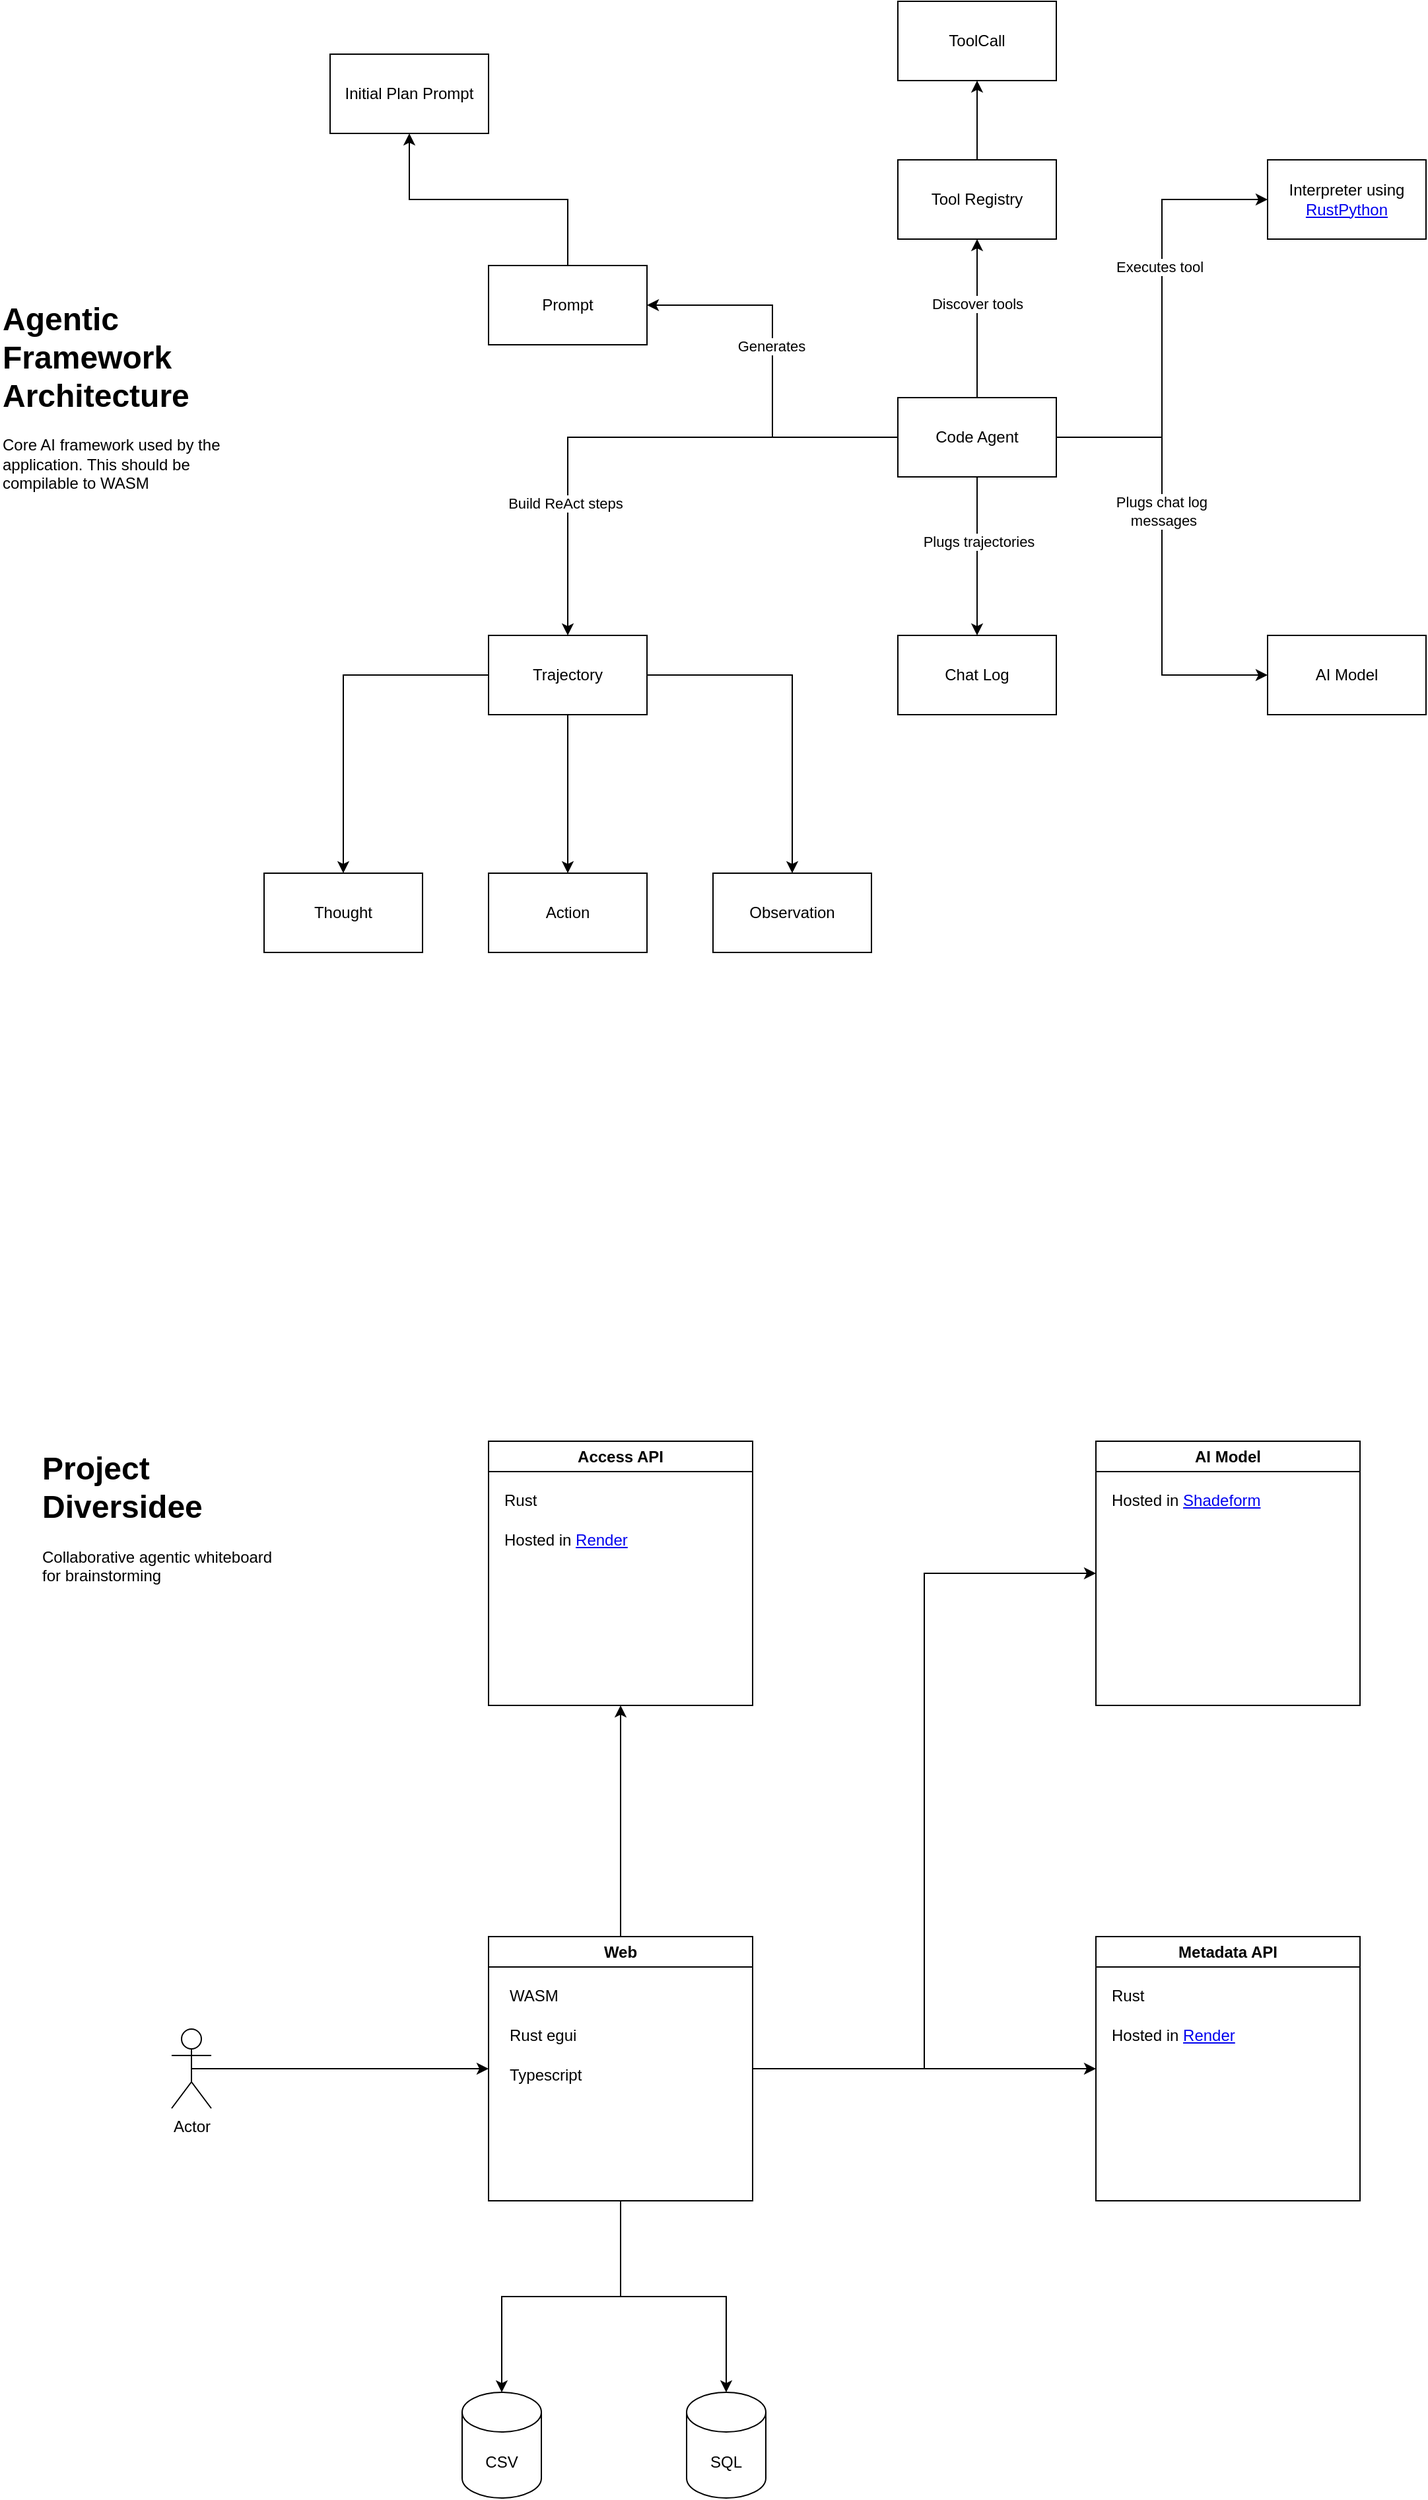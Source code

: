 <mxfile version="26.2.8">
  <diagram name="Page-1" id="1zRJLSlK9O9VwF11buNt">
    <mxGraphModel dx="2042" dy="2995" grid="1" gridSize="10" guides="1" tooltips="1" connect="1" arrows="1" fold="1" page="1" pageScale="1" pageWidth="827" pageHeight="1169" math="0" shadow="0">
      <root>
        <mxCell id="0" />
        <mxCell id="1" parent="0" />
        <mxCell id="L32WXC0NY1erCqeWQL-x-5" value="&lt;h1 style=&quot;margin-top: 0px;&quot;&gt;Project Diversidee&lt;/h1&gt;&lt;div&gt;Collaborative agentic whiteboard for brainstorming&lt;/div&gt;" style="text;html=1;whiteSpace=wrap;overflow=hidden;rounded=0;" parent="1" vertex="1">
          <mxGeometry x="-650" y="-1230" width="180" height="160" as="geometry" />
        </mxCell>
        <mxCell id="4n4uy_Xmut1KvOGuec40-1" style="edgeStyle=orthogonalEdgeStyle;rounded=0;orthogonalLoop=1;jettySize=auto;html=1;exitX=0.5;exitY=0.5;exitDx=0;exitDy=0;exitPerimeter=0;entryX=0;entryY=0.5;entryDx=0;entryDy=0;" parent="1" source="4n4uy_Xmut1KvOGuec40-2" target="4n4uy_Xmut1KvOGuec40-3" edge="1">
          <mxGeometry relative="1" as="geometry" />
        </mxCell>
        <mxCell id="4n4uy_Xmut1KvOGuec40-2" value="Actor" style="shape=umlActor;verticalLabelPosition=bottom;verticalAlign=top;html=1;outlineConnect=0;" parent="1" vertex="1">
          <mxGeometry x="-550" y="-785" width="30" height="60" as="geometry" />
        </mxCell>
        <mxCell id="4n4uy_Xmut1KvOGuec40-11" style="edgeStyle=orthogonalEdgeStyle;rounded=0;orthogonalLoop=1;jettySize=auto;html=1;entryX=0;entryY=0.5;entryDx=0;entryDy=0;" parent="1" source="4n4uy_Xmut1KvOGuec40-3" target="4n4uy_Xmut1KvOGuec40-7" edge="1">
          <mxGeometry relative="1" as="geometry" />
        </mxCell>
        <mxCell id="4n4uy_Xmut1KvOGuec40-15" style="edgeStyle=orthogonalEdgeStyle;rounded=0;orthogonalLoop=1;jettySize=auto;html=1;entryX=0;entryY=0.5;entryDx=0;entryDy=0;" parent="1" source="4n4uy_Xmut1KvOGuec40-3" target="4n4uy_Xmut1KvOGuec40-12" edge="1">
          <mxGeometry relative="1" as="geometry" />
        </mxCell>
        <mxCell id="4n4uy_Xmut1KvOGuec40-19" style="edgeStyle=orthogonalEdgeStyle;rounded=0;orthogonalLoop=1;jettySize=auto;html=1;entryX=0.5;entryY=1;entryDx=0;entryDy=0;" parent="1" source="4n4uy_Xmut1KvOGuec40-3" target="4n4uy_Xmut1KvOGuec40-16" edge="1">
          <mxGeometry relative="1" as="geometry" />
        </mxCell>
        <mxCell id="4n4uy_Xmut1KvOGuec40-27" style="edgeStyle=orthogonalEdgeStyle;rounded=0;orthogonalLoop=1;jettySize=auto;html=1;" parent="1" source="4n4uy_Xmut1KvOGuec40-3" target="4n4uy_Xmut1KvOGuec40-24" edge="1">
          <mxGeometry relative="1" as="geometry" />
        </mxCell>
        <mxCell id="4n4uy_Xmut1KvOGuec40-3" value="Web" style="swimlane;whiteSpace=wrap;html=1;startSize=23;" parent="1" vertex="1">
          <mxGeometry x="-310" y="-855" width="200" height="200" as="geometry" />
        </mxCell>
        <mxCell id="4n4uy_Xmut1KvOGuec40-4" value="WASM" style="text;strokeColor=none;fillColor=none;align=left;verticalAlign=middle;spacingLeft=4;spacingRight=4;overflow=hidden;points=[[0,0.5],[1,0.5]];portConstraint=eastwest;rotatable=0;whiteSpace=wrap;html=1;" parent="4n4uy_Xmut1KvOGuec40-3" vertex="1">
          <mxGeometry x="10" y="30" width="80" height="30" as="geometry" />
        </mxCell>
        <mxCell id="4n4uy_Xmut1KvOGuec40-5" value="Rust egui" style="text;strokeColor=none;fillColor=none;align=left;verticalAlign=middle;spacingLeft=4;spacingRight=4;overflow=hidden;points=[[0,0.5],[1,0.5]];portConstraint=eastwest;rotatable=0;whiteSpace=wrap;html=1;" parent="4n4uy_Xmut1KvOGuec40-3" vertex="1">
          <mxGeometry x="10" y="60" width="80" height="30" as="geometry" />
        </mxCell>
        <mxCell id="4n4uy_Xmut1KvOGuec40-6" value="Typescript" style="text;strokeColor=none;fillColor=none;align=left;verticalAlign=middle;spacingLeft=4;spacingRight=4;overflow=hidden;points=[[0,0.5],[1,0.5]];portConstraint=eastwest;rotatable=0;whiteSpace=wrap;html=1;" parent="4n4uy_Xmut1KvOGuec40-3" vertex="1">
          <mxGeometry x="10" y="90" width="80" height="30" as="geometry" />
        </mxCell>
        <mxCell id="4n4uy_Xmut1KvOGuec40-7" value="Metadata API" style="swimlane;whiteSpace=wrap;html=1;" parent="1" vertex="1">
          <mxGeometry x="150" y="-855" width="200" height="200" as="geometry" />
        </mxCell>
        <mxCell id="4n4uy_Xmut1KvOGuec40-8" value="Rust" style="text;html=1;align=left;verticalAlign=middle;whiteSpace=wrap;rounded=0;" parent="4n4uy_Xmut1KvOGuec40-7" vertex="1">
          <mxGeometry x="10" y="30" width="60" height="30" as="geometry" />
        </mxCell>
        <mxCell id="4n4uy_Xmut1KvOGuec40-9" value="Hosted in &lt;a href=&quot;https://render.com/&quot;&gt;Render&lt;/a&gt;" style="text;html=1;align=left;verticalAlign=middle;whiteSpace=wrap;rounded=0;" parent="4n4uy_Xmut1KvOGuec40-7" vertex="1">
          <mxGeometry x="10" y="60" width="130" height="30" as="geometry" />
        </mxCell>
        <mxCell id="4n4uy_Xmut1KvOGuec40-12" value="AI Model" style="swimlane;whiteSpace=wrap;html=1;" parent="1" vertex="1">
          <mxGeometry x="150" y="-1230" width="200" height="200" as="geometry" />
        </mxCell>
        <mxCell id="4n4uy_Xmut1KvOGuec40-14" value="Hosted in &lt;a href=&quot;https://docs.shadeform.ai/getting-started/introduction&quot;&gt;Shadeform&lt;/a&gt;" style="text;html=1;align=left;verticalAlign=middle;whiteSpace=wrap;rounded=0;" parent="4n4uy_Xmut1KvOGuec40-12" vertex="1">
          <mxGeometry x="10" y="30" width="130" height="30" as="geometry" />
        </mxCell>
        <mxCell id="4n4uy_Xmut1KvOGuec40-16" value="Access API" style="swimlane;whiteSpace=wrap;html=1;" parent="1" vertex="1">
          <mxGeometry x="-310" y="-1230" width="200" height="200" as="geometry" />
        </mxCell>
        <mxCell id="4n4uy_Xmut1KvOGuec40-17" value="Rust" style="text;html=1;align=left;verticalAlign=middle;whiteSpace=wrap;rounded=0;" parent="4n4uy_Xmut1KvOGuec40-16" vertex="1">
          <mxGeometry x="10" y="30" width="60" height="30" as="geometry" />
        </mxCell>
        <mxCell id="4n4uy_Xmut1KvOGuec40-18" value="Hosted in &lt;a href=&quot;https://render.com/&quot;&gt;Render&lt;/a&gt;" style="text;html=1;align=left;verticalAlign=middle;whiteSpace=wrap;rounded=0;" parent="4n4uy_Xmut1KvOGuec40-16" vertex="1">
          <mxGeometry x="10" y="60" width="130" height="30" as="geometry" />
        </mxCell>
        <mxCell id="4n4uy_Xmut1KvOGuec40-23" value="CSV" style="shape=cylinder3;whiteSpace=wrap;html=1;boundedLbl=1;backgroundOutline=1;size=15;" parent="1" vertex="1">
          <mxGeometry x="-330" y="-510" width="60" height="80" as="geometry" />
        </mxCell>
        <mxCell id="4n4uy_Xmut1KvOGuec40-24" value="SQL" style="shape=cylinder3;whiteSpace=wrap;html=1;boundedLbl=1;backgroundOutline=1;size=15;" parent="1" vertex="1">
          <mxGeometry x="-160" y="-510" width="60" height="80" as="geometry" />
        </mxCell>
        <mxCell id="4n4uy_Xmut1KvOGuec40-26" style="edgeStyle=orthogonalEdgeStyle;rounded=0;orthogonalLoop=1;jettySize=auto;html=1;entryX=0.5;entryY=0;entryDx=0;entryDy=0;entryPerimeter=0;" parent="1" source="4n4uy_Xmut1KvOGuec40-3" target="4n4uy_Xmut1KvOGuec40-23" edge="1">
          <mxGeometry relative="1" as="geometry" />
        </mxCell>
        <mxCell id="rlKG2ESJXUNig4wM9NV4-2" value="&lt;h1 style=&quot;margin-top: 0px;&quot;&gt;Agentic Framework Architecture&lt;/h1&gt;&lt;p&gt;Core AI framework used by the application. This should be compilable to WASM&lt;/p&gt;" style="text;html=1;whiteSpace=wrap;overflow=hidden;rounded=0;" vertex="1" parent="1">
          <mxGeometry x="-680" y="-2100" width="180" height="160" as="geometry" />
        </mxCell>
        <mxCell id="rlKG2ESJXUNig4wM9NV4-23" style="edgeStyle=orthogonalEdgeStyle;rounded=0;orthogonalLoop=1;jettySize=auto;html=1;entryX=0.5;entryY=1;entryDx=0;entryDy=0;" edge="1" parent="1" source="rlKG2ESJXUNig4wM9NV4-3" target="rlKG2ESJXUNig4wM9NV4-22">
          <mxGeometry relative="1" as="geometry" />
        </mxCell>
        <mxCell id="rlKG2ESJXUNig4wM9NV4-3" value="Prompt" style="rounded=0;whiteSpace=wrap;html=1;" vertex="1" parent="1">
          <mxGeometry x="-310" y="-2120" width="120" height="60" as="geometry" />
        </mxCell>
        <mxCell id="rlKG2ESJXUNig4wM9NV4-16" style="edgeStyle=orthogonalEdgeStyle;rounded=0;orthogonalLoop=1;jettySize=auto;html=1;entryX=0.5;entryY=0;entryDx=0;entryDy=0;" edge="1" parent="1" source="rlKG2ESJXUNig4wM9NV4-4" target="rlKG2ESJXUNig4wM9NV4-5">
          <mxGeometry relative="1" as="geometry" />
        </mxCell>
        <mxCell id="rlKG2ESJXUNig4wM9NV4-17" style="edgeStyle=orthogonalEdgeStyle;rounded=0;orthogonalLoop=1;jettySize=auto;html=1;entryX=0.5;entryY=0;entryDx=0;entryDy=0;" edge="1" parent="1" source="rlKG2ESJXUNig4wM9NV4-4" target="rlKG2ESJXUNig4wM9NV4-6">
          <mxGeometry relative="1" as="geometry" />
        </mxCell>
        <mxCell id="rlKG2ESJXUNig4wM9NV4-18" style="edgeStyle=orthogonalEdgeStyle;rounded=0;orthogonalLoop=1;jettySize=auto;html=1;" edge="1" parent="1" source="rlKG2ESJXUNig4wM9NV4-4" target="rlKG2ESJXUNig4wM9NV4-7">
          <mxGeometry relative="1" as="geometry" />
        </mxCell>
        <mxCell id="rlKG2ESJXUNig4wM9NV4-4" value="Trajectory" style="rounded=0;whiteSpace=wrap;html=1;" vertex="1" parent="1">
          <mxGeometry x="-310" y="-1840" width="120" height="60" as="geometry" />
        </mxCell>
        <mxCell id="rlKG2ESJXUNig4wM9NV4-5" value="Thought" style="rounded=0;whiteSpace=wrap;html=1;" vertex="1" parent="1">
          <mxGeometry x="-480" y="-1660" width="120" height="60" as="geometry" />
        </mxCell>
        <mxCell id="rlKG2ESJXUNig4wM9NV4-6" value="Action" style="rounded=0;whiteSpace=wrap;html=1;" vertex="1" parent="1">
          <mxGeometry x="-310" y="-1660" width="120" height="60" as="geometry" />
        </mxCell>
        <mxCell id="rlKG2ESJXUNig4wM9NV4-7" value="Observation" style="rounded=0;whiteSpace=wrap;html=1;" vertex="1" parent="1">
          <mxGeometry x="-140" y="-1660" width="120" height="60" as="geometry" />
        </mxCell>
        <mxCell id="rlKG2ESJXUNig4wM9NV4-8" value="Chat Log" style="rounded=0;whiteSpace=wrap;html=1;" vertex="1" parent="1">
          <mxGeometry y="-1840" width="120" height="60" as="geometry" />
        </mxCell>
        <mxCell id="rlKG2ESJXUNig4wM9NV4-9" value="AI Model" style="rounded=0;whiteSpace=wrap;html=1;" vertex="1" parent="1">
          <mxGeometry x="280" y="-1840" width="120" height="60" as="geometry" />
        </mxCell>
        <mxCell id="rlKG2ESJXUNig4wM9NV4-11" style="edgeStyle=orthogonalEdgeStyle;rounded=0;orthogonalLoop=1;jettySize=auto;html=1;entryX=0;entryY=0.5;entryDx=0;entryDy=0;" edge="1" parent="1" source="rlKG2ESJXUNig4wM9NV4-10" target="rlKG2ESJXUNig4wM9NV4-9">
          <mxGeometry relative="1" as="geometry" />
        </mxCell>
        <mxCell id="rlKG2ESJXUNig4wM9NV4-21" value="Plugs chat log&amp;nbsp;&lt;div&gt;messages&lt;/div&gt;" style="edgeLabel;html=1;align=center;verticalAlign=middle;resizable=0;points=[];" vertex="1" connectable="0" parent="rlKG2ESJXUNig4wM9NV4-11">
          <mxGeometry x="-0.202" y="1" relative="1" as="geometry">
            <mxPoint as="offset" />
          </mxGeometry>
        </mxCell>
        <mxCell id="rlKG2ESJXUNig4wM9NV4-12" style="edgeStyle=orthogonalEdgeStyle;rounded=0;orthogonalLoop=1;jettySize=auto;html=1;entryX=1;entryY=0.5;entryDx=0;entryDy=0;" edge="1" parent="1" source="rlKG2ESJXUNig4wM9NV4-10" target="rlKG2ESJXUNig4wM9NV4-3">
          <mxGeometry relative="1" as="geometry" />
        </mxCell>
        <mxCell id="rlKG2ESJXUNig4wM9NV4-13" value="Generates" style="edgeLabel;html=1;align=center;verticalAlign=middle;resizable=0;points=[];" vertex="1" connectable="0" parent="rlKG2ESJXUNig4wM9NV4-12">
          <mxGeometry x="0.136" y="1" relative="1" as="geometry">
            <mxPoint as="offset" />
          </mxGeometry>
        </mxCell>
        <mxCell id="rlKG2ESJXUNig4wM9NV4-14" style="edgeStyle=orthogonalEdgeStyle;rounded=0;orthogonalLoop=1;jettySize=auto;html=1;entryX=0.5;entryY=0;entryDx=0;entryDy=0;" edge="1" parent="1" source="rlKG2ESJXUNig4wM9NV4-10" target="rlKG2ESJXUNig4wM9NV4-4">
          <mxGeometry relative="1" as="geometry" />
        </mxCell>
        <mxCell id="rlKG2ESJXUNig4wM9NV4-15" value="Build ReAct steps" style="edgeLabel;html=1;align=center;verticalAlign=middle;resizable=0;points=[];" vertex="1" connectable="0" parent="rlKG2ESJXUNig4wM9NV4-14">
          <mxGeometry x="0.501" y="-2" relative="1" as="geometry">
            <mxPoint as="offset" />
          </mxGeometry>
        </mxCell>
        <mxCell id="rlKG2ESJXUNig4wM9NV4-19" style="edgeStyle=orthogonalEdgeStyle;rounded=0;orthogonalLoop=1;jettySize=auto;html=1;" edge="1" parent="1" source="rlKG2ESJXUNig4wM9NV4-10" target="rlKG2ESJXUNig4wM9NV4-8">
          <mxGeometry relative="1" as="geometry" />
        </mxCell>
        <mxCell id="rlKG2ESJXUNig4wM9NV4-20" value="Plugs trajectories" style="edgeLabel;html=1;align=center;verticalAlign=middle;resizable=0;points=[];" vertex="1" connectable="0" parent="rlKG2ESJXUNig4wM9NV4-19">
          <mxGeometry x="-0.19" y="1" relative="1" as="geometry">
            <mxPoint as="offset" />
          </mxGeometry>
        </mxCell>
        <mxCell id="rlKG2ESJXUNig4wM9NV4-25" style="edgeStyle=orthogonalEdgeStyle;rounded=0;orthogonalLoop=1;jettySize=auto;html=1;entryX=0.5;entryY=1;entryDx=0;entryDy=0;" edge="1" parent="1" source="rlKG2ESJXUNig4wM9NV4-10" target="rlKG2ESJXUNig4wM9NV4-24">
          <mxGeometry relative="1" as="geometry" />
        </mxCell>
        <mxCell id="rlKG2ESJXUNig4wM9NV4-26" value="Discover tools" style="edgeLabel;html=1;align=center;verticalAlign=middle;resizable=0;points=[];" vertex="1" connectable="0" parent="rlKG2ESJXUNig4wM9NV4-25">
          <mxGeometry x="0.19" relative="1" as="geometry">
            <mxPoint as="offset" />
          </mxGeometry>
        </mxCell>
        <mxCell id="rlKG2ESJXUNig4wM9NV4-33" style="edgeStyle=orthogonalEdgeStyle;rounded=0;orthogonalLoop=1;jettySize=auto;html=1;entryX=0;entryY=0.5;entryDx=0;entryDy=0;" edge="1" parent="1" source="rlKG2ESJXUNig4wM9NV4-10" target="rlKG2ESJXUNig4wM9NV4-32">
          <mxGeometry relative="1" as="geometry" />
        </mxCell>
        <mxCell id="rlKG2ESJXUNig4wM9NV4-34" value="Executes tool" style="edgeLabel;html=1;align=center;verticalAlign=middle;resizable=0;points=[];" vertex="1" connectable="0" parent="rlKG2ESJXUNig4wM9NV4-33">
          <mxGeometry x="0.228" y="2" relative="1" as="geometry">
            <mxPoint as="offset" />
          </mxGeometry>
        </mxCell>
        <mxCell id="rlKG2ESJXUNig4wM9NV4-10" value="Code Agent" style="rounded=0;whiteSpace=wrap;html=1;" vertex="1" parent="1">
          <mxGeometry y="-2020" width="120" height="60" as="geometry" />
        </mxCell>
        <mxCell id="rlKG2ESJXUNig4wM9NV4-22" value="Initial Plan Prompt" style="rounded=0;whiteSpace=wrap;html=1;" vertex="1" parent="1">
          <mxGeometry x="-430" y="-2280" width="120" height="60" as="geometry" />
        </mxCell>
        <mxCell id="rlKG2ESJXUNig4wM9NV4-31" style="edgeStyle=orthogonalEdgeStyle;rounded=0;orthogonalLoop=1;jettySize=auto;html=1;entryX=0.5;entryY=1;entryDx=0;entryDy=0;" edge="1" parent="1" source="rlKG2ESJXUNig4wM9NV4-24" target="rlKG2ESJXUNig4wM9NV4-27">
          <mxGeometry relative="1" as="geometry" />
        </mxCell>
        <mxCell id="rlKG2ESJXUNig4wM9NV4-24" value="Tool Registry" style="rounded=0;whiteSpace=wrap;html=1;" vertex="1" parent="1">
          <mxGeometry y="-2200" width="120" height="60" as="geometry" />
        </mxCell>
        <mxCell id="rlKG2ESJXUNig4wM9NV4-27" value="ToolCall" style="rounded=0;whiteSpace=wrap;html=1;" vertex="1" parent="1">
          <mxGeometry y="-2320" width="120" height="60" as="geometry" />
        </mxCell>
        <mxCell id="rlKG2ESJXUNig4wM9NV4-32" value="Interpreter using &lt;a href=&quot;https://github.com/RustPython/RustPython&quot;&gt;RustPython&lt;/a&gt;" style="rounded=0;whiteSpace=wrap;html=1;" vertex="1" parent="1">
          <mxGeometry x="280" y="-2200" width="120" height="60" as="geometry" />
        </mxCell>
      </root>
    </mxGraphModel>
  </diagram>
</mxfile>

